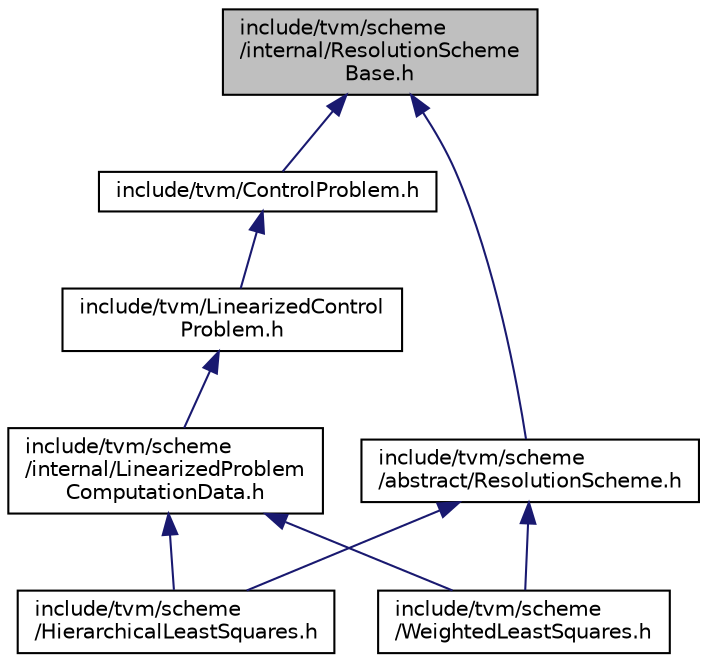 digraph "include/tvm/scheme/internal/ResolutionSchemeBase.h"
{
  edge [fontname="Helvetica",fontsize="10",labelfontname="Helvetica",labelfontsize="10"];
  node [fontname="Helvetica",fontsize="10",shape=record];
  Node53 [label="include/tvm/scheme\l/internal/ResolutionScheme\lBase.h",height=0.2,width=0.4,color="black", fillcolor="grey75", style="filled", fontcolor="black"];
  Node53 -> Node54 [dir="back",color="midnightblue",fontsize="10",style="solid",fontname="Helvetica"];
  Node54 [label="include/tvm/ControlProblem.h",height=0.2,width=0.4,color="black", fillcolor="white", style="filled",URL="$ControlProblem_8h.html"];
  Node54 -> Node55 [dir="back",color="midnightblue",fontsize="10",style="solid",fontname="Helvetica"];
  Node55 [label="include/tvm/LinearizedControl\lProblem.h",height=0.2,width=0.4,color="black", fillcolor="white", style="filled",URL="$LinearizedControlProblem_8h.html"];
  Node55 -> Node56 [dir="back",color="midnightblue",fontsize="10",style="solid",fontname="Helvetica"];
  Node56 [label="include/tvm/scheme\l/internal/LinearizedProblem\lComputationData.h",height=0.2,width=0.4,color="black", fillcolor="white", style="filled",URL="$LinearizedProblemComputationData_8h.html"];
  Node56 -> Node57 [dir="back",color="midnightblue",fontsize="10",style="solid",fontname="Helvetica"];
  Node57 [label="include/tvm/scheme\l/HierarchicalLeastSquares.h",height=0.2,width=0.4,color="black", fillcolor="white", style="filled",URL="$HierarchicalLeastSquares_8h.html"];
  Node56 -> Node58 [dir="back",color="midnightblue",fontsize="10",style="solid",fontname="Helvetica"];
  Node58 [label="include/tvm/scheme\l/WeightedLeastSquares.h",height=0.2,width=0.4,color="black", fillcolor="white", style="filled",URL="$WeightedLeastSquares_8h.html"];
  Node53 -> Node59 [dir="back",color="midnightblue",fontsize="10",style="solid",fontname="Helvetica"];
  Node59 [label="include/tvm/scheme\l/abstract/ResolutionScheme.h",height=0.2,width=0.4,color="black", fillcolor="white", style="filled",URL="$ResolutionScheme_8h.html"];
  Node59 -> Node57 [dir="back",color="midnightblue",fontsize="10",style="solid",fontname="Helvetica"];
  Node59 -> Node58 [dir="back",color="midnightblue",fontsize="10",style="solid",fontname="Helvetica"];
}
